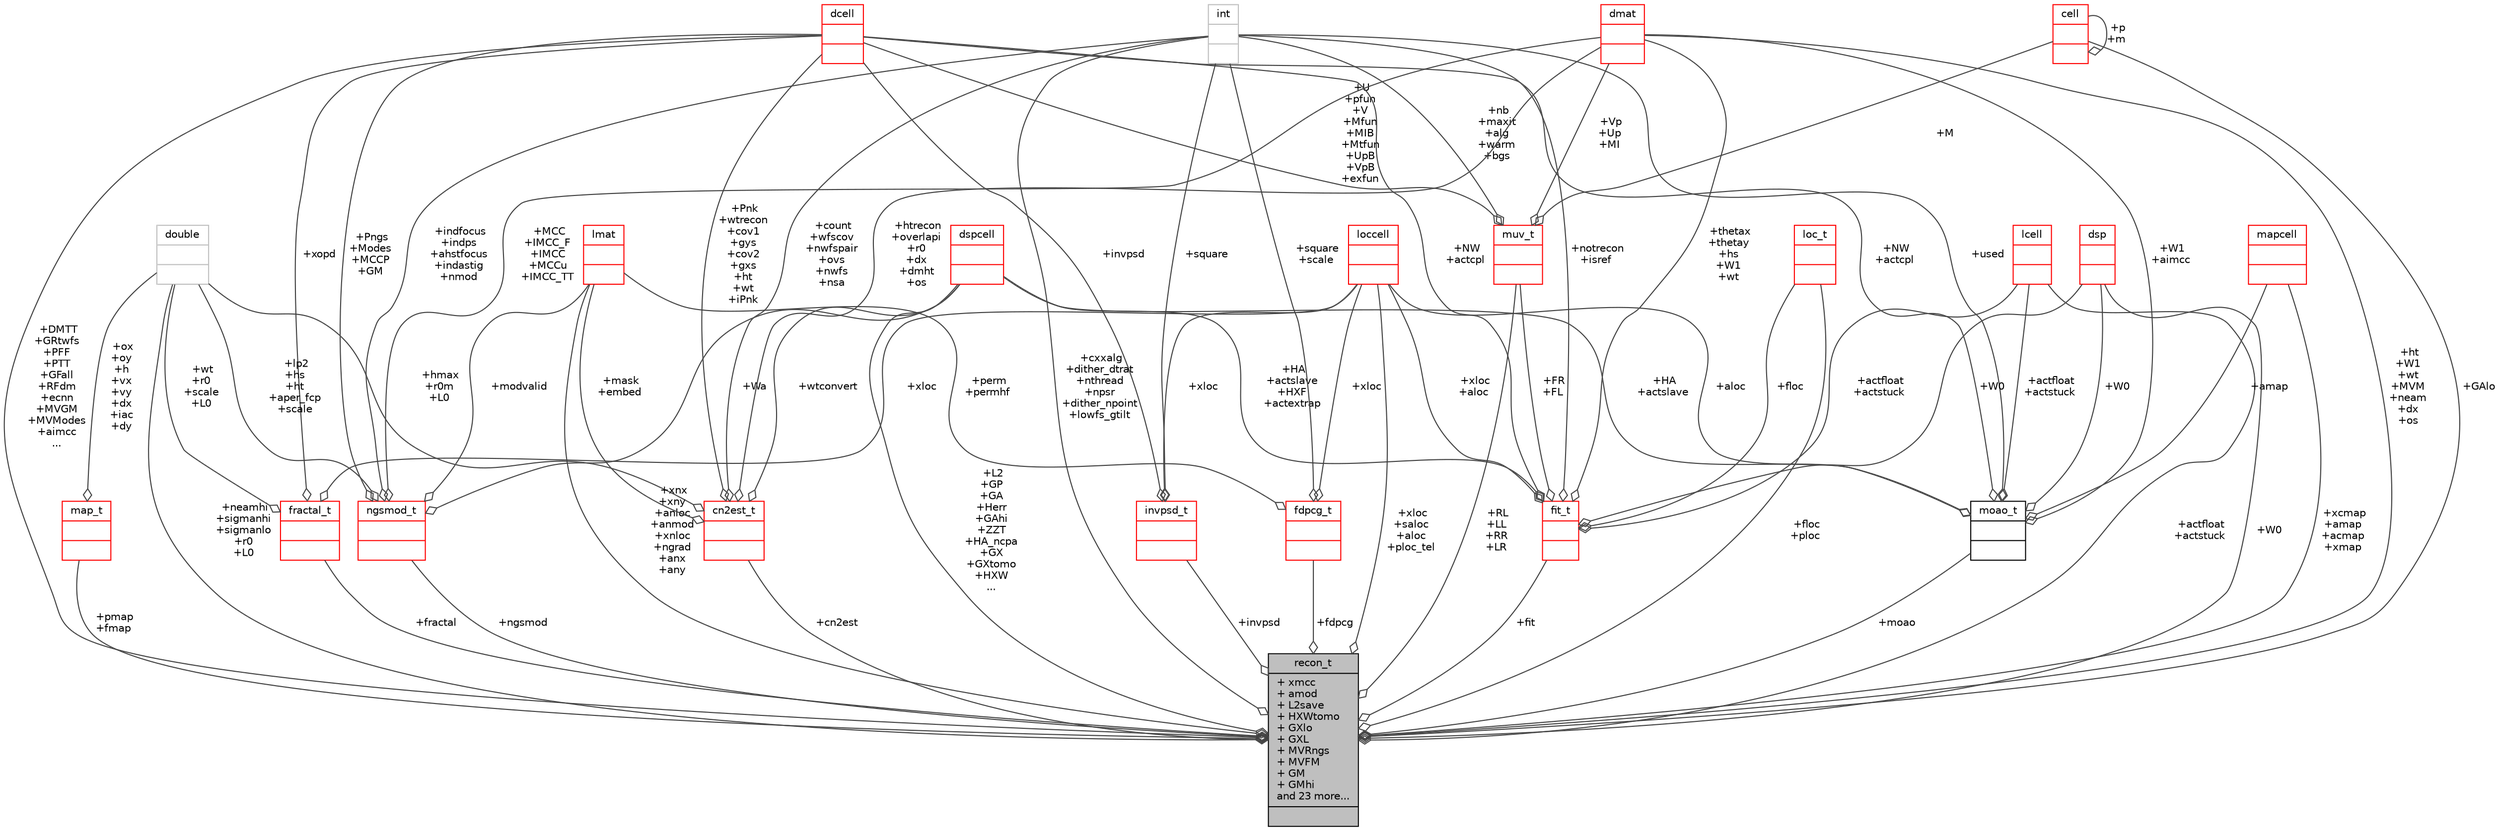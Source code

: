 digraph "recon_t"
{
 // INTERACTIVE_SVG=YES
  bgcolor="transparent";
  edge [fontname="Helvetica",fontsize="10",labelfontname="Helvetica",labelfontsize="10"];
  node [fontname="Helvetica",fontsize="10",shape=record];
  Node183 [label="{recon_t\n|+ xmcc\l+ amod\l+ L2save\l+ HXWtomo\l+ GXlo\l+ GXL\l+ MVRngs\l+ MVFM\l+ GM\l+ GMhi\land 23 more...\l|}",height=0.2,width=0.4,color="black", fillcolor="grey75", style="filled", fontcolor="black"];
  Node184 -> Node183 [color="grey25",fontsize="10",style="solid",label=" +DMTT\n+GRtwfs\n+PFF\n+PTT\n+GFall\n+RFdm\n+ecnn\n+MVGM\n+MVModes\n+aimcc\n..." ,arrowhead="odiamond",fontname="Helvetica"];
  Node184 [label="{dcell\n||}",height=0.2,width=0.4,color="red",URL="$type_8h.html#structdcell"];
  Node186 -> Node183 [color="grey25",fontsize="10",style="solid",label=" +xloc\n+saloc\n+aloc\n+ploc_tel" ,arrowhead="odiamond",fontname="Helvetica"];
  Node186 [label="{loccell\n||}",height=0.2,width=0.4,color="red",URL="$type_8h.html#structloccell"];
  Node188 -> Node183 [color="grey25",fontsize="10",style="solid",label=" +L2\n+GP\n+GA\n+Herr\n+GAhi\n+ZZT\n+HA_ncpa\n+GX\n+GXtomo\n+HXW\n..." ,arrowhead="odiamond",fontname="Helvetica"];
  Node188 [label="{dspcell\n||}",height=0.2,width=0.4,color="red",URL="$type_8h.html#structdspcell"];
  Node190 -> Node183 [color="grey25",fontsize="10",style="solid",label=" +GAlo" ,arrowhead="odiamond",fontname="Helvetica"];
  Node190 [label="{cell\n||}",height=0.2,width=0.4,color="red",URL="$type_8h.html#structcell"];
  Node190 -> Node190 [color="grey25",fontsize="10",style="solid",label=" +p\n+m" ,arrowhead="odiamond",fontname="Helvetica"];
  Node200 -> Node183 [color="grey25",fontsize="10",style="solid",label=" +neamhi\n+sigmanhi\n+sigmanlo\n+r0\n+L0" ,arrowhead="odiamond",fontname="Helvetica"];
  Node200 [label="{double\n||}",height=0.2,width=0.4,color="grey75"];
  Node201 -> Node183 [color="grey25",fontsize="10",style="solid",label=" +cn2est" ,arrowhead="odiamond",fontname="Helvetica"];
  Node201 [label="{cn2est_t\n||}",height=0.2,width=0.4,color="red",URL="$cn2est_8h.html#structcn2est__t"];
  Node184 -> Node201 [color="grey25",fontsize="10",style="solid",label=" +Pnk\n+wtrecon\n+cov1\n+gys\n+cov2\n+gxs\n+ht\n+wt\n+iPnk" ,arrowhead="odiamond",fontname="Helvetica"];
  Node188 -> Node201 [color="grey25",fontsize="10",style="solid",label=" +wtconvert" ,arrowhead="odiamond",fontname="Helvetica"];
  Node200 -> Node201 [color="grey25",fontsize="10",style="solid",label=" +hmax\n+r0m\n+L0" ,arrowhead="odiamond",fontname="Helvetica"];
  Node202 -> Node201 [color="grey25",fontsize="10",style="solid",label=" +mask\n+embed" ,arrowhead="odiamond",fontname="Helvetica"];
  Node202 [label="{lmat\n||}",height=0.2,width=0.4,color="red",URL="$type_8h.html#structlmat"];
  Node193 -> Node201 [color="grey25",fontsize="10",style="solid",label=" +count\n+wfscov\n+nwfspair\n+ovs\n+nwfs\n+nsa" ,arrowhead="odiamond",fontname="Helvetica"];
  Node193 [label="{int\n||}",height=0.2,width=0.4,color="grey75"];
  Node205 -> Node201 [color="grey25",fontsize="10",style="solid",label=" +htrecon\n+overlapi\n+r0\n+dx\n+dmht\n+os" ,arrowhead="odiamond",fontname="Helvetica"];
  Node205 [label="{dmat\n||}",height=0.2,width=0.4,color="red",URL="$type_8h.html#structdmat"];
  Node209 -> Node183 [color="grey25",fontsize="10",style="solid",label=" +ngsmod" ,arrowhead="odiamond",fontname="Helvetica"];
  Node209 [label="{ngsmod_t\n||}",height=0.2,width=0.4,color="red",URL="$maos_2types_8h.html#structngsmod__t"];
  Node184 -> Node209 [color="grey25",fontsize="10",style="solid",label=" +Pngs\n+Modes\n+MCCP\n+GM" ,arrowhead="odiamond",fontname="Helvetica"];
  Node188 -> Node209 [color="grey25",fontsize="10",style="solid",label=" +Wa" ,arrowhead="odiamond",fontname="Helvetica"];
  Node200 -> Node209 [color="grey25",fontsize="10",style="solid",label=" +lp2\n+hs\n+ht\n+aper_fcp\n+scale" ,arrowhead="odiamond",fontname="Helvetica"];
  Node202 -> Node209 [color="grey25",fontsize="10",style="solid",label=" +modvalid" ,arrowhead="odiamond",fontname="Helvetica"];
  Node193 -> Node209 [color="grey25",fontsize="10",style="solid",label=" +indfocus\n+indps\n+ahstfocus\n+indastig\n+nmod" ,arrowhead="odiamond",fontname="Helvetica"];
  Node205 -> Node209 [color="grey25",fontsize="10",style="solid",label=" +MCC\n+IMCC_F\n+IMCC\n+MCCu\n+IMCC_TT" ,arrowhead="odiamond",fontname="Helvetica"];
  Node212 -> Node183 [color="grey25",fontsize="10",style="solid",label=" +moao" ,arrowhead="odiamond",fontname="Helvetica"];
  Node212 [label="{moao_t\n||}",height=0.2,width=0.4,color="black",URL="$maos_2types_8h.html#structmoao__t"];
  Node184 -> Node212 [color="grey25",fontsize="10",style="solid",label=" +NW\n+actcpl" ,arrowhead="odiamond",fontname="Helvetica"];
  Node186 -> Node212 [color="grey25",fontsize="10",style="solid",label=" +aloc" ,arrowhead="odiamond",fontname="Helvetica"];
  Node188 -> Node212 [color="grey25",fontsize="10",style="solid",label=" +HA\n+actslave" ,arrowhead="odiamond",fontname="Helvetica"];
  Node213 -> Node212 [color="grey25",fontsize="10",style="solid",label=" +actfloat\n+actstuck" ,arrowhead="odiamond",fontname="Helvetica"];
  Node213 [label="{lcell\n||}",height=0.2,width=0.4,color="red",URL="$type_8h.html#structlcell"];
  Node193 -> Node212 [color="grey25",fontsize="10",style="solid",label=" +used" ,arrowhead="odiamond",fontname="Helvetica"];
  Node205 -> Node212 [color="grey25",fontsize="10",style="solid",label=" +W1\n+aimcc" ,arrowhead="odiamond",fontname="Helvetica"];
  Node215 -> Node212 [color="grey25",fontsize="10",style="solid",label=" +amap" ,arrowhead="odiamond",fontname="Helvetica"];
  Node215 [label="{mapcell\n||}",height=0.2,width=0.4,color="red",URL="$type_8h.html#structmapcell"];
  Node217 -> Node212 [color="grey25",fontsize="10",style="solid",label=" +W0" ,arrowhead="odiamond",fontname="Helvetica"];
  Node217 [label="{dsp\n||}",height=0.2,width=0.4,color="red",URL="$type_8h.html#structdsp"];
  Node219 -> Node183 [color="grey25",fontsize="10",style="solid",label=" +invpsd" ,arrowhead="odiamond",fontname="Helvetica"];
  Node219 [label="{invpsd_t\n||}",height=0.2,width=0.4,color="red",URL="$maos_2types_8h.html#structinvpsd__t"];
  Node186 -> Node219 [color="grey25",fontsize="10",style="solid",label=" +xloc" ,arrowhead="odiamond",fontname="Helvetica"];
  Node184 -> Node219 [color="grey25",fontsize="10",style="solid",label=" +invpsd" ,arrowhead="odiamond",fontname="Helvetica"];
  Node193 -> Node219 [color="grey25",fontsize="10",style="solid",label=" +square" ,arrowhead="odiamond",fontname="Helvetica"];
  Node202 -> Node183 [color="grey25",fontsize="10",style="solid",label=" +xnx\n+xny\n+anloc\n+anmod\n+xnloc\n+ngrad\n+anx\n+any" ,arrowhead="odiamond",fontname="Helvetica"];
  Node220 -> Node183 [color="grey25",fontsize="10",style="solid",label=" +fractal" ,arrowhead="odiamond",fontname="Helvetica"];
  Node220 [label="{fractal_t\n||}",height=0.2,width=0.4,color="red",URL="$maos_2types_8h.html#structfractal__t"];
  Node186 -> Node220 [color="grey25",fontsize="10",style="solid",label=" +xloc" ,arrowhead="odiamond",fontname="Helvetica"];
  Node184 -> Node220 [color="grey25",fontsize="10",style="solid",label=" +xopd" ,arrowhead="odiamond",fontname="Helvetica"];
  Node200 -> Node220 [color="grey25",fontsize="10",style="solid",label=" +wt\n+r0\n+scale\n+L0" ,arrowhead="odiamond",fontname="Helvetica"];
  Node213 -> Node183 [color="grey25",fontsize="10",style="solid",label=" +actfloat\n+actstuck" ,arrowhead="odiamond",fontname="Helvetica"];
  Node193 -> Node183 [color="grey25",fontsize="10",style="solid",label=" +cxxalg\n+dither_dtrat\n+nthread\n+npsr\n+dither_npoint\n+lowfs_gtilt" ,arrowhead="odiamond",fontname="Helvetica"];
  Node221 -> Node183 [color="grey25",fontsize="10",style="solid",label=" +pmap\n+fmap" ,arrowhead="odiamond",fontname="Helvetica"];
  Node221 [label="{map_t\n||}",height=0.2,width=0.4,color="red",URL="$type_8h.html#structmap__t"];
  Node200 -> Node221 [color="grey25",fontsize="10",style="solid",label=" +ox\n+oy\n+h\n+vx\n+vy\n+dx\n+iac\n+dy" ,arrowhead="odiamond",fontname="Helvetica"];
  Node215 -> Node183 [color="grey25",fontsize="10",style="solid",label=" +xcmap\n+amap\n+acmap\n+xmap" ,arrowhead="odiamond",fontname="Helvetica"];
  Node205 -> Node183 [color="grey25",fontsize="10",style="solid",label=" +ht\n+W1\n+wt\n+MVM\n+neam\n+dx\n+os" ,arrowhead="odiamond",fontname="Helvetica"];
  Node223 -> Node183 [color="grey25",fontsize="10",style="solid",label=" +RL\n+LL\n+RR\n+LR" ,arrowhead="odiamond",fontname="Helvetica"];
  Node223 [label="{muv_t\n||}",height=0.2,width=0.4,color="red",URL="$muv_8h.html#structmuv__t"];
  Node184 -> Node223 [color="grey25",fontsize="10",style="solid",label=" +U\n+pfun\n+V\n+Mfun\n+MIB\n+Mtfun\n+UpB\n+VpB\n+exfun" ,arrowhead="odiamond",fontname="Helvetica"];
  Node190 -> Node223 [color="grey25",fontsize="10",style="solid",label=" +M" ,arrowhead="odiamond",fontname="Helvetica"];
  Node193 -> Node223 [color="grey25",fontsize="10",style="solid",label=" +nb\n+maxit\n+alg\n+warm\n+bgs" ,arrowhead="odiamond",fontname="Helvetica"];
  Node205 -> Node223 [color="grey25",fontsize="10",style="solid",label=" +Vp\n+Up\n+MI" ,arrowhead="odiamond",fontname="Helvetica"];
  Node217 -> Node183 [color="grey25",fontsize="10",style="solid",label=" +W0" ,arrowhead="odiamond",fontname="Helvetica"];
  Node227 -> Node183 [color="grey25",fontsize="10",style="solid",label=" +fdpcg" ,arrowhead="odiamond",fontname="Helvetica"];
  Node227 [label="{fdpcg_t\n||}",height=0.2,width=0.4,color="red",URL="$maos_2types_8h.html#structfdpcg__t"];
  Node186 -> Node227 [color="grey25",fontsize="10",style="solid",label=" +xloc" ,arrowhead="odiamond",fontname="Helvetica"];
  Node202 -> Node227 [color="grey25",fontsize="10",style="solid",label=" +perm\n+permhf" ,arrowhead="odiamond",fontname="Helvetica"];
  Node193 -> Node227 [color="grey25",fontsize="10",style="solid",label=" +square\n+scale" ,arrowhead="odiamond",fontname="Helvetica"];
  Node230 -> Node183 [color="grey25",fontsize="10",style="solid",label=" +fit" ,arrowhead="odiamond",fontname="Helvetica"];
  Node230 [label="{fit_t\n||}",height=0.2,width=0.4,color="red",URL="$maos_2types_8h.html#structfit__t"];
  Node184 -> Node230 [color="grey25",fontsize="10",style="solid",label=" +NW\n+actcpl" ,arrowhead="odiamond",fontname="Helvetica"];
  Node186 -> Node230 [color="grey25",fontsize="10",style="solid",label=" +xloc\n+aloc" ,arrowhead="odiamond",fontname="Helvetica"];
  Node188 -> Node230 [color="grey25",fontsize="10",style="solid",label=" +HA\n+actslave\n+HXF\n+actextrap" ,arrowhead="odiamond",fontname="Helvetica"];
  Node213 -> Node230 [color="grey25",fontsize="10",style="solid",label=" +actfloat\n+actstuck" ,arrowhead="odiamond",fontname="Helvetica"];
  Node193 -> Node230 [color="grey25",fontsize="10",style="solid",label=" +notrecon\n+isref" ,arrowhead="odiamond",fontname="Helvetica"];
  Node205 -> Node230 [color="grey25",fontsize="10",style="solid",label=" +thetax\n+thetay\n+hs\n+W1\n+wt" ,arrowhead="odiamond",fontname="Helvetica"];
  Node223 -> Node230 [color="grey25",fontsize="10",style="solid",label=" +FR\n+FL" ,arrowhead="odiamond",fontname="Helvetica"];
  Node217 -> Node230 [color="grey25",fontsize="10",style="solid",label=" +W0" ,arrowhead="odiamond",fontname="Helvetica"];
  Node232 -> Node230 [color="grey25",fontsize="10",style="solid",label=" +floc" ,arrowhead="odiamond",fontname="Helvetica"];
  Node232 [label="{loc_t\n||}",height=0.2,width=0.4,color="red",URL="$type_8h.html#structloc__t"];
  Node232 -> Node183 [color="grey25",fontsize="10",style="solid",label=" +floc\n+ploc" ,arrowhead="odiamond",fontname="Helvetica"];
}
